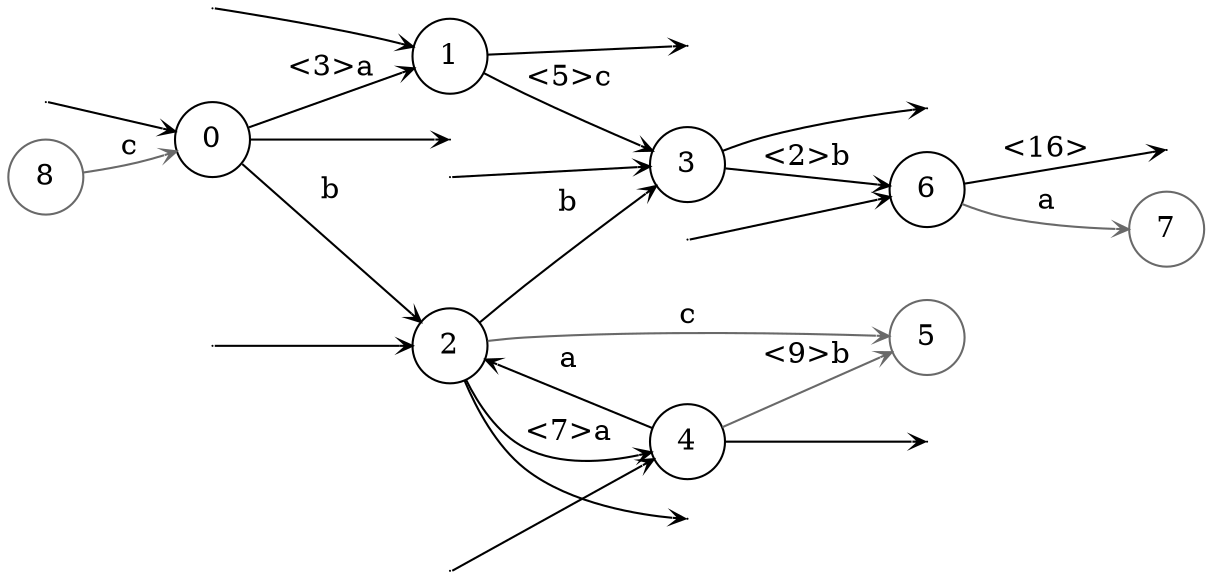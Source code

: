 digraph
{
  vcsn_context = "letterset<char_letters(abc)>, z"
  rankdir = LR
  edge [arrowhead = vee, arrowsize = .6]
  {
    node [shape = point, width = 0]
    I0
    I1
    I2
    I3
    I4
    I6
    F0
    F1
    F2
    F3
    F4
    F6
  }
  {
    node [shape = circle, style = rounded, width = 0.5]
    0
    1
    2
    3
    4
    5 [color = DimGray]
    6
    7 [color = DimGray]
    8 [color = DimGray]
  }
  I0 -> 0
  I1 -> 1
  I2 -> 2
  I3 -> 3
  I4 -> 4
  I6 -> 6
  0 -> F0
  0 -> 1 [label = "<3>a"]
  0 -> 2 [label = "b"]
  1 -> F1
  1 -> 3 [label = "<5>c"]
  2 -> F2
  2 -> 3 [label = "b"]
  2 -> 4 [label = "<7>a"]
  2 -> 5 [label = "c", color = DimGray]
  3 -> F3
  3 -> 6 [label = "<2>b"]
  4 -> F4
  4 -> 2 [label = "a"]
  4 -> 5 [label = "<9>b", color = DimGray]
  6 -> F6 [label = "<16>"]
  6 -> 7 [label = "a", color = DimGray]
  8 -> 0 [label = "c", color = DimGray]
}
